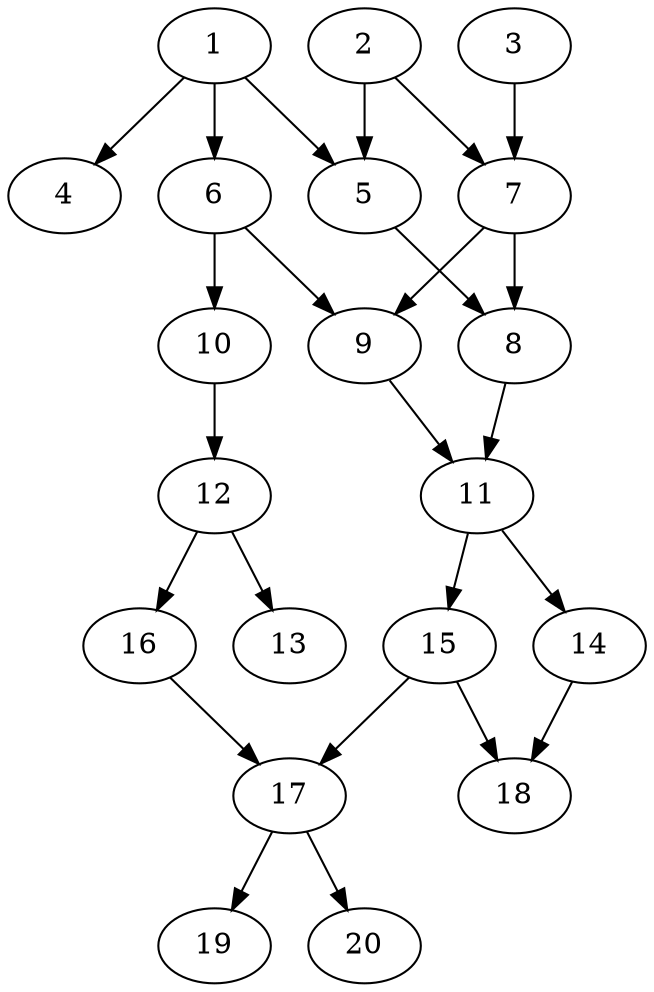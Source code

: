 // DAG automatically generated by daggen at Sat Jul 27 15:35:20 2019
// ./daggen --dot -n 20 --ccr 0.4 --fat 0.4 --regular 0.5 --density 0.5 --mindata 5242880 --maxdata 52428800 
digraph G {
  1 [size="80463360", alpha="0.19", expect_size="32185344"] 
  1 -> 4 [size ="32185344"]
  1 -> 5 [size ="32185344"]
  1 -> 6 [size ="32185344"]
  2 [size="51220480", alpha="0.14", expect_size="20488192"] 
  2 -> 5 [size ="20488192"]
  2 -> 7 [size ="20488192"]
  3 [size="119956480", alpha="0.10", expect_size="47982592"] 
  3 -> 7 [size ="47982592"]
  4 [size="92285440", alpha="0.18", expect_size="36914176"] 
  5 [size="76111360", alpha="0.11", expect_size="30444544"] 
  5 -> 8 [size ="30444544"]
  6 [size="102914560", alpha="0.10", expect_size="41165824"] 
  6 -> 9 [size ="41165824"]
  6 -> 10 [size ="41165824"]
  7 [size="81761280", alpha="0.04", expect_size="32704512"] 
  7 -> 8 [size ="32704512"]
  7 -> 9 [size ="32704512"]
  8 [size="79877120", alpha="0.02", expect_size="31950848"] 
  8 -> 11 [size ="31950848"]
  9 [size="36211200", alpha="0.16", expect_size="14484480"] 
  9 -> 11 [size ="14484480"]
  10 [size="59543040", alpha="0.00", expect_size="23817216"] 
  10 -> 12 [size ="23817216"]
  11 [size="42693120", alpha="0.11", expect_size="17077248"] 
  11 -> 14 [size ="17077248"]
  11 -> 15 [size ="17077248"]
  12 [size="34242560", alpha="0.03", expect_size="13697024"] 
  12 -> 13 [size ="13697024"]
  12 -> 16 [size ="13697024"]
  13 [size="119283200", alpha="0.00", expect_size="47713280"] 
  14 [size="59230720", alpha="0.07", expect_size="23692288"] 
  14 -> 18 [size ="23692288"]
  15 [size="49251840", alpha="0.09", expect_size="19700736"] 
  15 -> 17 [size ="19700736"]
  15 -> 18 [size ="19700736"]
  16 [size="115409920", alpha="0.05", expect_size="46163968"] 
  16 -> 17 [size ="46163968"]
  17 [size="58695680", alpha="0.06", expect_size="23478272"] 
  17 -> 19 [size ="23478272"]
  17 -> 20 [size ="23478272"]
  18 [size="81994240", alpha="0.06", expect_size="32797696"] 
  19 [size="92229120", alpha="0.03", expect_size="36891648"] 
  20 [size="66641920", alpha="0.17", expect_size="26656768"] 
}
